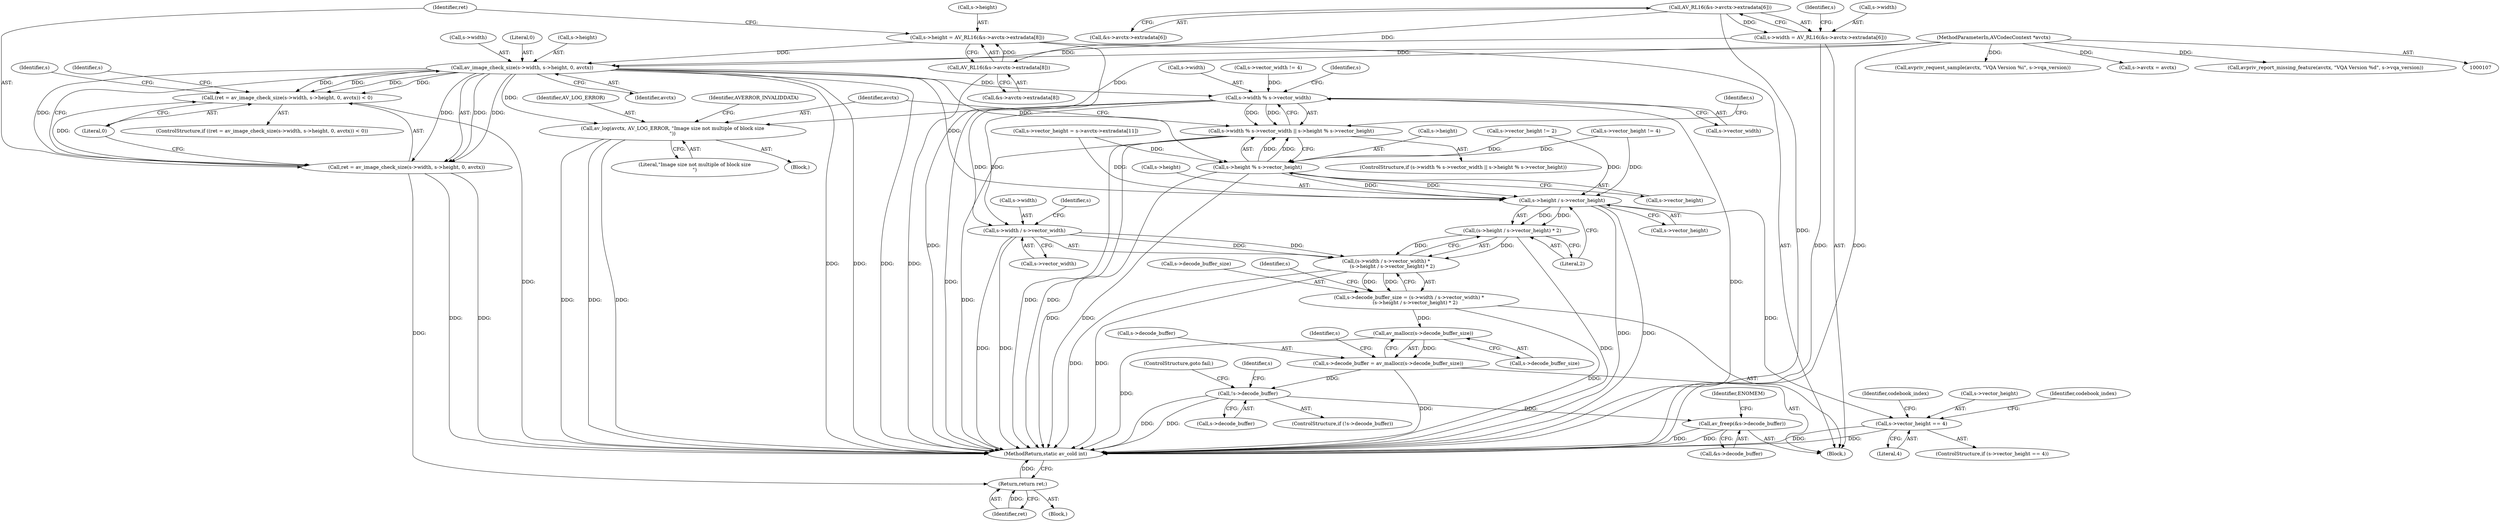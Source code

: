 digraph "0_FFmpeg_02f909dc24b1f05cfbba75077c7707b905e63cd2@pointer" {
"1000216" [label="(Call,av_image_check_size(s->width, s->height, 0, avctx))"];
"1000186" [label="(Call,s->width = AV_RL16(&s->avctx->extradata[6]))"];
"1000190" [label="(Call,AV_RL16(&s->avctx->extradata[6]))"];
"1000199" [label="(Call,s->height = AV_RL16(&s->avctx->extradata[8]))"];
"1000203" [label="(Call,AV_RL16(&s->avctx->extradata[8]))"];
"1000108" [label="(MethodParameterIn,AVCodecContext *avctx)"];
"1000213" [label="(Call,(ret = av_image_check_size(s->width, s->height, 0, avctx)) < 0)"];
"1000214" [label="(Call,ret = av_image_check_size(s->width, s->height, 0, avctx))"];
"1000236" [label="(Return,return ret;)"];
"1000298" [label="(Call,s->width % s->vector_width)"];
"1000297" [label="(Call,s->width % s->vector_width || s->height % s->vector_height)"];
"1000357" [label="(Call,s->width / s->vector_width)"];
"1000356" [label="(Call,(s->width / s->vector_width) *\n        (s->height / s->vector_height) * 2)"];
"1000352" [label="(Call,s->decode_buffer_size = (s->width / s->vector_width) *\n        (s->height / s->vector_height) * 2)"];
"1000377" [label="(Call,av_mallocz(s->decode_buffer_size))"];
"1000373" [label="(Call,s->decode_buffer = av_mallocz(s->decode_buffer_size))"];
"1000382" [label="(Call,!s->decode_buffer)"];
"1000476" [label="(Call,av_freep(&s->decode_buffer))"];
"1000305" [label="(Call,s->height % s->vector_height)"];
"1000365" [label="(Call,s->height / s->vector_height)"];
"1000364" [label="(Call,(s->height / s->vector_height) * 2)"];
"1000388" [label="(Call,s->vector_height == 4)"];
"1000313" [label="(Call,av_log(avctx, AV_LOG_ERROR, \"Image size not multiple of block size\n\"))"];
"1000297" [label="(Call,s->width % s->vector_width || s->height % s->vector_height)"];
"1000375" [label="(Identifier,s)"];
"1000365" [label="(Call,s->height / s->vector_height)"];
"1000109" [label="(Block,)"];
"1000364" [label="(Call,(s->height / s->vector_height) * 2)"];
"1000388" [label="(Call,s->vector_height == 4)"];
"1000214" [label="(Call,ret = av_image_check_size(s->width, s->height, 0, avctx))"];
"1000178" [label="(Call,avpriv_request_sample(avctx, \"VQA Version %i\", s->vqa_version))"];
"1000203" [label="(Call,AV_RL16(&s->avctx->extradata[8]))"];
"1000373" [label="(Call,s->decode_buffer = av_mallocz(s->decode_buffer_size))"];
"1000357" [label="(Call,s->width / s->vector_width)"];
"1000314" [label="(Identifier,avctx)"];
"1000392" [label="(Literal,4)"];
"1000374" [label="(Call,s->decode_buffer)"];
"1000216" [label="(Call,av_image_check_size(s->width, s->height, 0, avctx))"];
"1000386" [label="(ControlStructure,goto fail;)"];
"1000356" [label="(Call,(s->width / s->vector_width) *\n        (s->height / s->vector_height) * 2)"];
"1000309" [label="(Call,s->vector_height)"];
"1000296" [label="(ControlStructure,if (s->width % s->vector_width || s->height % s->vector_height))"];
"1000204" [label="(Call,&s->avctx->extradata[8])"];
"1000249" [label="(Call,s->vector_height = s->avctx->extradata[11])"];
"1000358" [label="(Call,s->width)"];
"1000484" [label="(MethodReturn,static av_cold int)"];
"1000213" [label="(Call,(ret = av_image_check_size(s->width, s->height, 0, avctx)) < 0)"];
"1000186" [label="(Call,s->width = AV_RL16(&s->avctx->extradata[6]))"];
"1000237" [label="(Identifier,ret)"];
"1000382" [label="(Call,!s->decode_buffer)"];
"1000387" [label="(ControlStructure,if (s->vector_height == 4))"];
"1000367" [label="(Identifier,s)"];
"1000199" [label="(Call,s->height = AV_RL16(&s->avctx->extradata[8]))"];
"1000476" [label="(Call,av_freep(&s->decode_buffer))"];
"1000321" [label="(Identifier,s)"];
"1000226" [label="(Block,)"];
"1000315" [label="(Identifier,AV_LOG_ERROR)"];
"1000305" [label="(Call,s->height % s->vector_height)"];
"1000201" [label="(Identifier,s)"];
"1000240" [label="(Identifier,s)"];
"1000316" [label="(Literal,\"Image size not multiple of block size\n\")"];
"1000361" [label="(Call,s->vector_width)"];
"1000225" [label="(Literal,0)"];
"1000389" [label="(Call,s->vector_height)"];
"1000378" [label="(Call,s->decode_buffer_size)"];
"1000212" [label="(ControlStructure,if ((ret = av_image_check_size(s->width, s->height, 0, avctx)) < 0))"];
"1000477" [label="(Call,&s->decode_buffer)"];
"1000395" [label="(Identifier,codebook_index)"];
"1000428" [label="(Identifier,codebook_index)"];
"1000352" [label="(Call,s->decode_buffer_size = (s->width / s->vector_width) *\n        (s->height / s->vector_height) * 2)"];
"1000299" [label="(Call,s->width)"];
"1000372" [label="(Literal,2)"];
"1000302" [label="(Call,s->vector_width)"];
"1000283" [label="(Call,s->vector_height != 2)"];
"1000312" [label="(Block,)"];
"1000288" [label="(Call,s->vector_height != 4)"];
"1000220" [label="(Call,s->height)"];
"1000217" [label="(Call,s->width)"];
"1000236" [label="(Return,return ret;)"];
"1000187" [label="(Call,s->width)"];
"1000483" [label="(Identifier,ENOMEM)"];
"1000383" [label="(Call,s->decode_buffer)"];
"1000215" [label="(Identifier,ret)"];
"1000313" [label="(Call,av_log(avctx, AV_LOG_ERROR, \"Image size not multiple of block size\n\"))"];
"1000277" [label="(Call,s->vector_width != 4)"];
"1000377" [label="(Call,av_mallocz(s->decode_buffer_size))"];
"1000224" [label="(Identifier,avctx)"];
"1000366" [label="(Call,s->height)"];
"1000353" [label="(Call,s->decode_buffer_size)"];
"1000229" [label="(Identifier,s)"];
"1000190" [label="(Call,AV_RL16(&s->avctx->extradata[6]))"];
"1000318" [label="(Identifier,AVERROR_INVALIDDATA)"];
"1000298" [label="(Call,s->width % s->vector_width)"];
"1000307" [label="(Identifier,s)"];
"1000381" [label="(ControlStructure,if (!s->decode_buffer))"];
"1000120" [label="(Call,s->avctx = avctx)"];
"1000169" [label="(Call,avpriv_report_missing_feature(avctx, \"VQA Version %d\", s->vqa_version))"];
"1000306" [label="(Call,s->height)"];
"1000191" [label="(Call,&s->avctx->extradata[6])"];
"1000223" [label="(Literal,0)"];
"1000200" [label="(Call,s->height)"];
"1000369" [label="(Call,s->vector_height)"];
"1000384" [label="(Identifier,s)"];
"1000390" [label="(Identifier,s)"];
"1000108" [label="(MethodParameterIn,AVCodecContext *avctx)"];
"1000216" -> "1000214"  [label="AST: "];
"1000216" -> "1000224"  [label="CFG: "];
"1000217" -> "1000216"  [label="AST: "];
"1000220" -> "1000216"  [label="AST: "];
"1000223" -> "1000216"  [label="AST: "];
"1000224" -> "1000216"  [label="AST: "];
"1000214" -> "1000216"  [label="CFG: "];
"1000216" -> "1000484"  [label="DDG: "];
"1000216" -> "1000484"  [label="DDG: "];
"1000216" -> "1000484"  [label="DDG: "];
"1000216" -> "1000213"  [label="DDG: "];
"1000216" -> "1000213"  [label="DDG: "];
"1000216" -> "1000213"  [label="DDG: "];
"1000216" -> "1000213"  [label="DDG: "];
"1000216" -> "1000214"  [label="DDG: "];
"1000216" -> "1000214"  [label="DDG: "];
"1000216" -> "1000214"  [label="DDG: "];
"1000216" -> "1000214"  [label="DDG: "];
"1000186" -> "1000216"  [label="DDG: "];
"1000199" -> "1000216"  [label="DDG: "];
"1000108" -> "1000216"  [label="DDG: "];
"1000216" -> "1000298"  [label="DDG: "];
"1000216" -> "1000305"  [label="DDG: "];
"1000216" -> "1000313"  [label="DDG: "];
"1000216" -> "1000365"  [label="DDG: "];
"1000186" -> "1000109"  [label="AST: "];
"1000186" -> "1000190"  [label="CFG: "];
"1000187" -> "1000186"  [label="AST: "];
"1000190" -> "1000186"  [label="AST: "];
"1000201" -> "1000186"  [label="CFG: "];
"1000186" -> "1000484"  [label="DDG: "];
"1000190" -> "1000186"  [label="DDG: "];
"1000190" -> "1000191"  [label="CFG: "];
"1000191" -> "1000190"  [label="AST: "];
"1000190" -> "1000484"  [label="DDG: "];
"1000190" -> "1000203"  [label="DDG: "];
"1000199" -> "1000109"  [label="AST: "];
"1000199" -> "1000203"  [label="CFG: "];
"1000200" -> "1000199"  [label="AST: "];
"1000203" -> "1000199"  [label="AST: "];
"1000215" -> "1000199"  [label="CFG: "];
"1000199" -> "1000484"  [label="DDG: "];
"1000203" -> "1000199"  [label="DDG: "];
"1000203" -> "1000204"  [label="CFG: "];
"1000204" -> "1000203"  [label="AST: "];
"1000203" -> "1000484"  [label="DDG: "];
"1000108" -> "1000107"  [label="AST: "];
"1000108" -> "1000484"  [label="DDG: "];
"1000108" -> "1000120"  [label="DDG: "];
"1000108" -> "1000169"  [label="DDG: "];
"1000108" -> "1000178"  [label="DDG: "];
"1000108" -> "1000313"  [label="DDG: "];
"1000213" -> "1000212"  [label="AST: "];
"1000213" -> "1000225"  [label="CFG: "];
"1000214" -> "1000213"  [label="AST: "];
"1000225" -> "1000213"  [label="AST: "];
"1000229" -> "1000213"  [label="CFG: "];
"1000240" -> "1000213"  [label="CFG: "];
"1000213" -> "1000484"  [label="DDG: "];
"1000214" -> "1000213"  [label="DDG: "];
"1000215" -> "1000214"  [label="AST: "];
"1000225" -> "1000214"  [label="CFG: "];
"1000214" -> "1000484"  [label="DDG: "];
"1000214" -> "1000484"  [label="DDG: "];
"1000214" -> "1000236"  [label="DDG: "];
"1000236" -> "1000226"  [label="AST: "];
"1000236" -> "1000237"  [label="CFG: "];
"1000237" -> "1000236"  [label="AST: "];
"1000484" -> "1000236"  [label="CFG: "];
"1000236" -> "1000484"  [label="DDG: "];
"1000237" -> "1000236"  [label="DDG: "];
"1000298" -> "1000297"  [label="AST: "];
"1000298" -> "1000302"  [label="CFG: "];
"1000299" -> "1000298"  [label="AST: "];
"1000302" -> "1000298"  [label="AST: "];
"1000307" -> "1000298"  [label="CFG: "];
"1000297" -> "1000298"  [label="CFG: "];
"1000298" -> "1000484"  [label="DDG: "];
"1000298" -> "1000484"  [label="DDG: "];
"1000298" -> "1000297"  [label="DDG: "];
"1000298" -> "1000297"  [label="DDG: "];
"1000277" -> "1000298"  [label="DDG: "];
"1000298" -> "1000357"  [label="DDG: "];
"1000298" -> "1000357"  [label="DDG: "];
"1000297" -> "1000296"  [label="AST: "];
"1000297" -> "1000305"  [label="CFG: "];
"1000305" -> "1000297"  [label="AST: "];
"1000314" -> "1000297"  [label="CFG: "];
"1000321" -> "1000297"  [label="CFG: "];
"1000297" -> "1000484"  [label="DDG: "];
"1000297" -> "1000484"  [label="DDG: "];
"1000297" -> "1000484"  [label="DDG: "];
"1000305" -> "1000297"  [label="DDG: "];
"1000305" -> "1000297"  [label="DDG: "];
"1000357" -> "1000356"  [label="AST: "];
"1000357" -> "1000361"  [label="CFG: "];
"1000358" -> "1000357"  [label="AST: "];
"1000361" -> "1000357"  [label="AST: "];
"1000367" -> "1000357"  [label="CFG: "];
"1000357" -> "1000484"  [label="DDG: "];
"1000357" -> "1000484"  [label="DDG: "];
"1000357" -> "1000356"  [label="DDG: "];
"1000357" -> "1000356"  [label="DDG: "];
"1000356" -> "1000352"  [label="AST: "];
"1000356" -> "1000364"  [label="CFG: "];
"1000364" -> "1000356"  [label="AST: "];
"1000352" -> "1000356"  [label="CFG: "];
"1000356" -> "1000484"  [label="DDG: "];
"1000356" -> "1000484"  [label="DDG: "];
"1000356" -> "1000352"  [label="DDG: "];
"1000356" -> "1000352"  [label="DDG: "];
"1000364" -> "1000356"  [label="DDG: "];
"1000364" -> "1000356"  [label="DDG: "];
"1000352" -> "1000109"  [label="AST: "];
"1000353" -> "1000352"  [label="AST: "];
"1000375" -> "1000352"  [label="CFG: "];
"1000352" -> "1000484"  [label="DDG: "];
"1000352" -> "1000377"  [label="DDG: "];
"1000377" -> "1000373"  [label="AST: "];
"1000377" -> "1000378"  [label="CFG: "];
"1000378" -> "1000377"  [label="AST: "];
"1000373" -> "1000377"  [label="CFG: "];
"1000377" -> "1000484"  [label="DDG: "];
"1000377" -> "1000373"  [label="DDG: "];
"1000373" -> "1000109"  [label="AST: "];
"1000374" -> "1000373"  [label="AST: "];
"1000384" -> "1000373"  [label="CFG: "];
"1000373" -> "1000484"  [label="DDG: "];
"1000373" -> "1000382"  [label="DDG: "];
"1000382" -> "1000381"  [label="AST: "];
"1000382" -> "1000383"  [label="CFG: "];
"1000383" -> "1000382"  [label="AST: "];
"1000386" -> "1000382"  [label="CFG: "];
"1000390" -> "1000382"  [label="CFG: "];
"1000382" -> "1000484"  [label="DDG: "];
"1000382" -> "1000484"  [label="DDG: "];
"1000382" -> "1000476"  [label="DDG: "];
"1000476" -> "1000109"  [label="AST: "];
"1000476" -> "1000477"  [label="CFG: "];
"1000477" -> "1000476"  [label="AST: "];
"1000483" -> "1000476"  [label="CFG: "];
"1000476" -> "1000484"  [label="DDG: "];
"1000476" -> "1000484"  [label="DDG: "];
"1000305" -> "1000309"  [label="CFG: "];
"1000306" -> "1000305"  [label="AST: "];
"1000309" -> "1000305"  [label="AST: "];
"1000305" -> "1000484"  [label="DDG: "];
"1000305" -> "1000484"  [label="DDG: "];
"1000283" -> "1000305"  [label="DDG: "];
"1000288" -> "1000305"  [label="DDG: "];
"1000249" -> "1000305"  [label="DDG: "];
"1000305" -> "1000365"  [label="DDG: "];
"1000305" -> "1000365"  [label="DDG: "];
"1000365" -> "1000364"  [label="AST: "];
"1000365" -> "1000369"  [label="CFG: "];
"1000366" -> "1000365"  [label="AST: "];
"1000369" -> "1000365"  [label="AST: "];
"1000372" -> "1000365"  [label="CFG: "];
"1000365" -> "1000484"  [label="DDG: "];
"1000365" -> "1000484"  [label="DDG: "];
"1000365" -> "1000364"  [label="DDG: "];
"1000365" -> "1000364"  [label="DDG: "];
"1000283" -> "1000365"  [label="DDG: "];
"1000288" -> "1000365"  [label="DDG: "];
"1000249" -> "1000365"  [label="DDG: "];
"1000365" -> "1000388"  [label="DDG: "];
"1000364" -> "1000372"  [label="CFG: "];
"1000372" -> "1000364"  [label="AST: "];
"1000364" -> "1000484"  [label="DDG: "];
"1000388" -> "1000387"  [label="AST: "];
"1000388" -> "1000392"  [label="CFG: "];
"1000389" -> "1000388"  [label="AST: "];
"1000392" -> "1000388"  [label="AST: "];
"1000395" -> "1000388"  [label="CFG: "];
"1000428" -> "1000388"  [label="CFG: "];
"1000388" -> "1000484"  [label="DDG: "];
"1000388" -> "1000484"  [label="DDG: "];
"1000313" -> "1000312"  [label="AST: "];
"1000313" -> "1000316"  [label="CFG: "];
"1000314" -> "1000313"  [label="AST: "];
"1000315" -> "1000313"  [label="AST: "];
"1000316" -> "1000313"  [label="AST: "];
"1000318" -> "1000313"  [label="CFG: "];
"1000313" -> "1000484"  [label="DDG: "];
"1000313" -> "1000484"  [label="DDG: "];
"1000313" -> "1000484"  [label="DDG: "];
}
